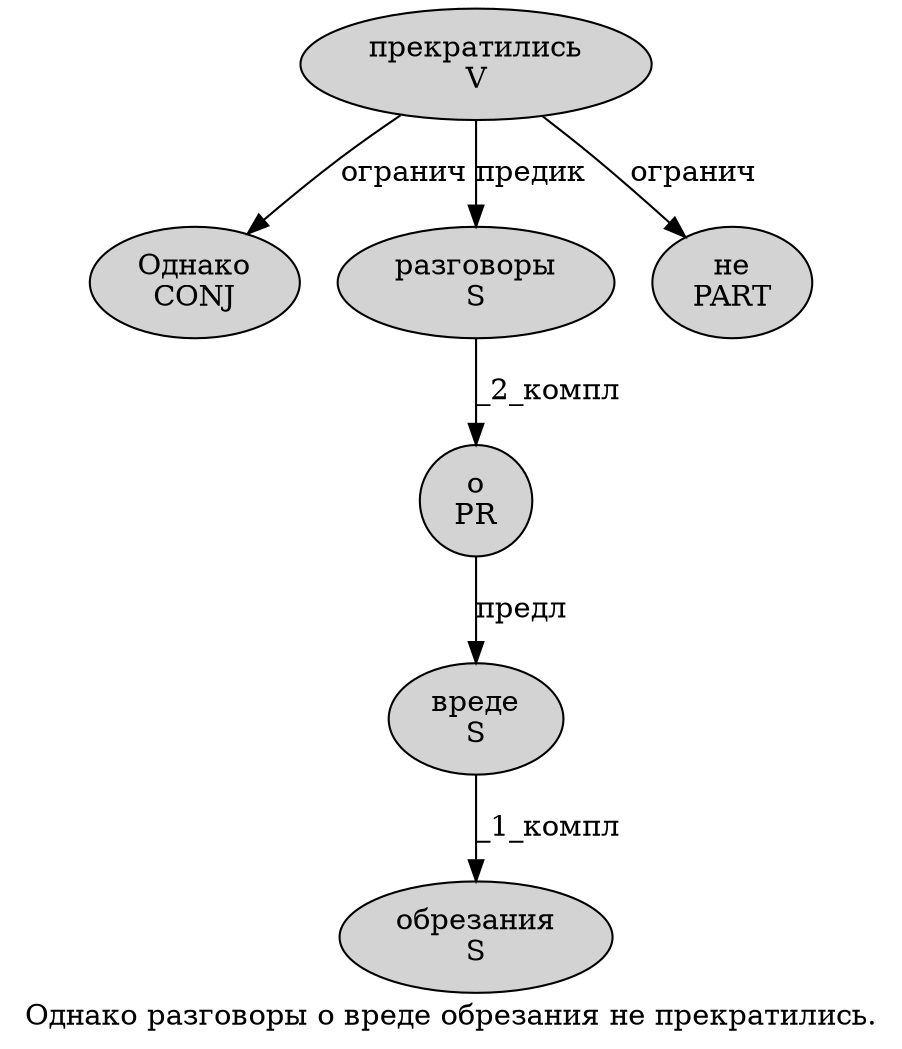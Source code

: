 digraph SENTENCE_1398 {
	graph [label="Однако разговоры о вреде обрезания не прекратились."]
	node [style=filled]
		0 [label="Однако
CONJ" color="" fillcolor=lightgray penwidth=1 shape=ellipse]
		1 [label="разговоры
S" color="" fillcolor=lightgray penwidth=1 shape=ellipse]
		2 [label="о
PR" color="" fillcolor=lightgray penwidth=1 shape=ellipse]
		3 [label="вреде
S" color="" fillcolor=lightgray penwidth=1 shape=ellipse]
		4 [label="обрезания
S" color="" fillcolor=lightgray penwidth=1 shape=ellipse]
		5 [label="не
PART" color="" fillcolor=lightgray penwidth=1 shape=ellipse]
		6 [label="прекратились
V" color="" fillcolor=lightgray penwidth=1 shape=ellipse]
			6 -> 0 [label="огранич"]
			6 -> 1 [label="предик"]
			6 -> 5 [label="огранич"]
			1 -> 2 [label="_2_компл"]
			2 -> 3 [label="предл"]
			3 -> 4 [label="_1_компл"]
}